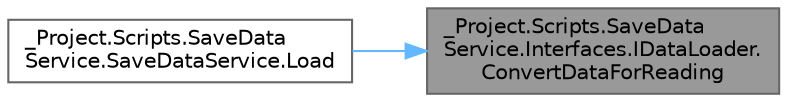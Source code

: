 digraph "_Project.Scripts.SaveDataService.Interfaces.IDataLoader.ConvertDataForReading"
{
 // LATEX_PDF_SIZE
  bgcolor="transparent";
  edge [fontname=Helvetica,fontsize=10,labelfontname=Helvetica,labelfontsize=10];
  node [fontname=Helvetica,fontsize=10,shape=box,height=0.2,width=0.4];
  rankdir="RL";
  Node1 [id="Node000001",label="_Project.Scripts.SaveData\lService.Interfaces.IDataLoader.\lConvertDataForReading",height=0.2,width=0.4,color="gray40", fillcolor="grey60", style="filled", fontcolor="black",tooltip="Метод конвертирования JSON в коллекцию"];
  Node1 -> Node2 [id="edge2_Node000001_Node000002",dir="back",color="steelblue1",style="solid",tooltip=" "];
  Node2 [id="Node000002",label="_Project.Scripts.SaveData\lService.SaveDataService.Load",height=0.2,width=0.4,color="grey40", fillcolor="white", style="filled",URL="$class___project_1_1_scripts_1_1_save_data_service_1_1_save_data_service.html#a31914ec366acde0ef53bec7cec2926a2",tooltip="Метод загрузки сохраненных данных"];
}
